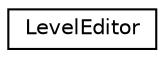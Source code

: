 digraph "Graphical Class Hierarchy"
{
 // LATEX_PDF_SIZE
  edge [fontname="Helvetica",fontsize="10",labelfontname="Helvetica",labelfontsize="10"];
  node [fontname="Helvetica",fontsize="10",shape=record];
  rankdir="LR";
  Node0 [label="LevelEditor",height=0.2,width=0.4,color="black", fillcolor="white", style="filled",URL="$class_level_editor.html",tooltip=" "];
}
